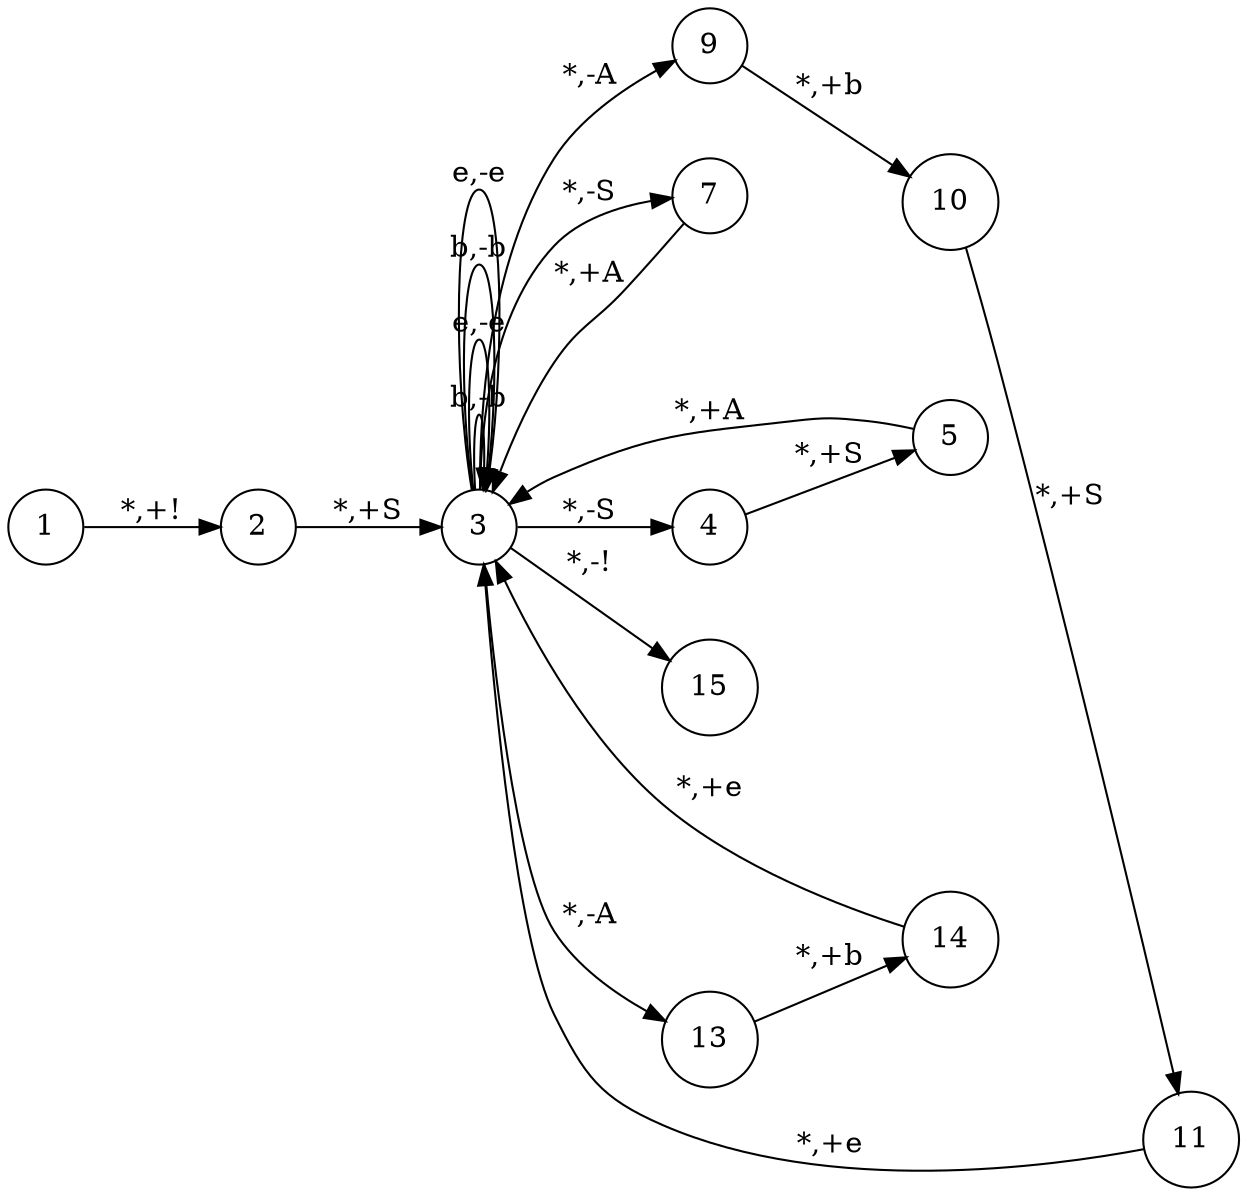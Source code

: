// The Push-down Automata
digraph "pda-graph" {
	graph [nodesep=0.5 rankdir=LR]
	node [shape=circle]
	1
	2
	3
	1 -> 2 [label="*,+!"]
	2 -> 3 [label="*,+S"]
	3 -> 3 [label="b,-b"]
	3 -> 3 [label="e,-e"]
	3 -> 3 [label="b,-b"]
	3 -> 3 [label="e,-e"]
	3 -> 4 [label="*,-S"]
	4 -> 5 [label="*,+S"]
	5 -> 3 [label="*,+A"]
	3 -> 7 [label="*,-S"]
	7 -> 3 [label="*,+A"]
	3 -> 9 [label="*,-A"]
	9 -> 10 [label="*,+b"]
	10 -> 11 [label="*,+S"]
	11 -> 3 [label="*,+e"]
	3 -> 13 [label="*,-A"]
	13 -> 14 [label="*,+b"]
	14 -> 3 [label="*,+e"]
	3 -> 15 [label="*,-!"]
}
